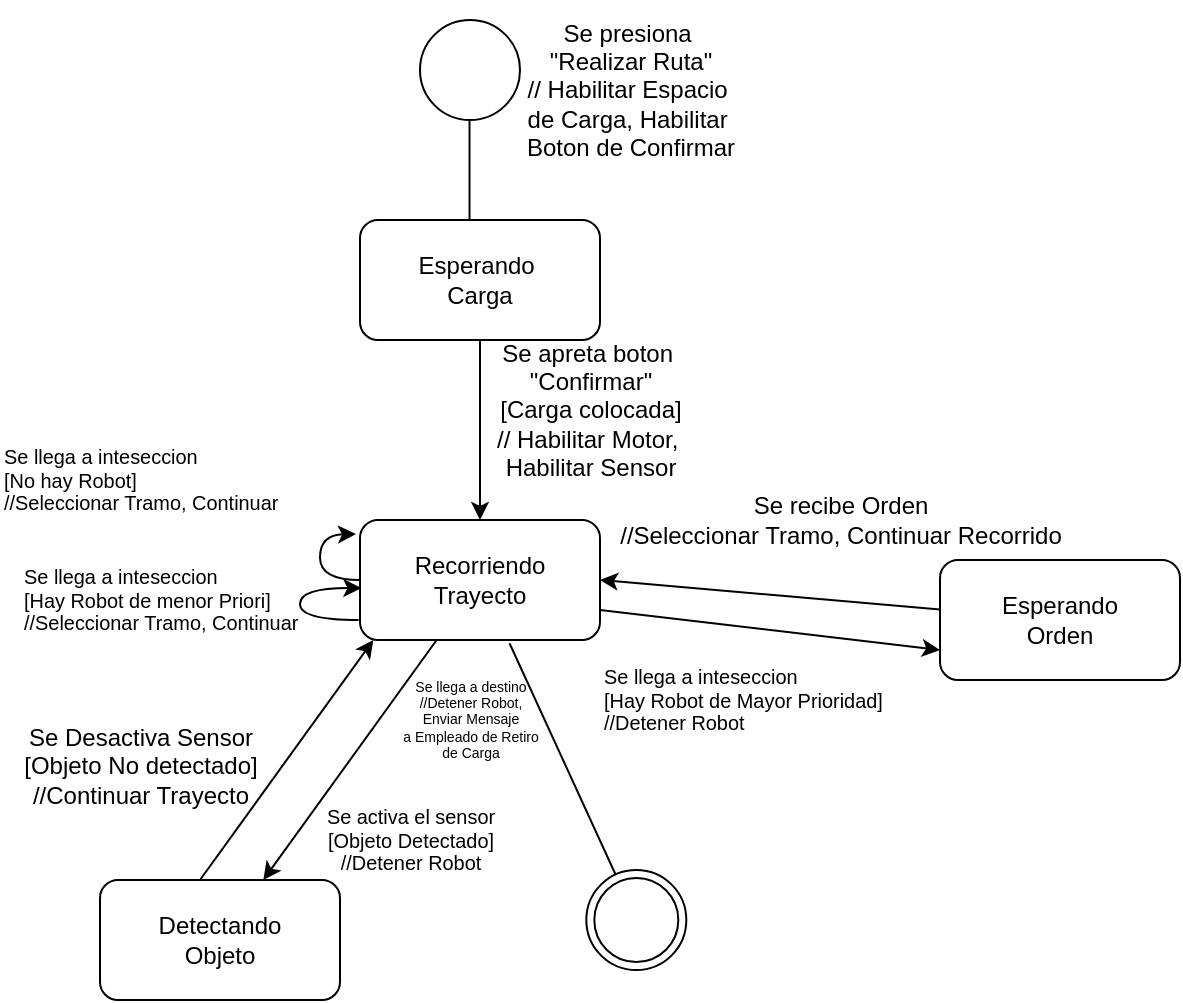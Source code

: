<mxfile version="24.7.17">
  <diagram name="Página-1" id="v9eyK5K0ine9Uah6KLdY">
    <mxGraphModel dx="880" dy="532" grid="1" gridSize="10" guides="1" tooltips="1" connect="1" arrows="1" fold="1" page="1" pageScale="1" pageWidth="827" pageHeight="1169" math="0" shadow="0">
      <root>
        <mxCell id="0" />
        <mxCell id="1" parent="0" />
        <mxCell id="m3NEK78cNjrLtAHkQ2Yu-1" value="" style="ellipse;whiteSpace=wrap;html=1;aspect=fixed;" vertex="1" parent="1">
          <mxGeometry x="280" y="20" width="50" height="50" as="geometry" />
        </mxCell>
        <mxCell id="m3NEK78cNjrLtAHkQ2Yu-2" value="" style="endArrow=none;html=1;rounded=0;" edge="1" parent="1">
          <mxGeometry width="50" height="50" relative="1" as="geometry">
            <mxPoint x="304.76" y="120" as="sourcePoint" />
            <mxPoint x="304.76" y="70" as="targetPoint" />
          </mxGeometry>
        </mxCell>
        <mxCell id="m3NEK78cNjrLtAHkQ2Yu-3" value="Se presiona&amp;nbsp;&lt;div&gt;&quot;Realizar Ruta&quot;&lt;/div&gt;&lt;div&gt;// Habilitar Espacio&amp;nbsp;&lt;/div&gt;&lt;div&gt;de Carga, Habilitar&amp;nbsp;&lt;/div&gt;&lt;div&gt;Boton de Confirmar&lt;/div&gt;" style="text;html=1;align=center;verticalAlign=middle;resizable=0;points=[];autosize=1;strokeColor=none;fillColor=none;" vertex="1" parent="1">
          <mxGeometry x="320" y="10" width="130" height="90" as="geometry" />
        </mxCell>
        <mxCell id="m3NEK78cNjrLtAHkQ2Yu-8" value="" style="edgeStyle=orthogonalEdgeStyle;rounded=0;orthogonalLoop=1;jettySize=auto;html=1;" edge="1" parent="1" source="m3NEK78cNjrLtAHkQ2Yu-4" target="m3NEK78cNjrLtAHkQ2Yu-5">
          <mxGeometry relative="1" as="geometry" />
        </mxCell>
        <mxCell id="m3NEK78cNjrLtAHkQ2Yu-4" value="Esperando&amp;nbsp;&lt;div&gt;Carga&lt;/div&gt;" style="rounded=1;whiteSpace=wrap;html=1;" vertex="1" parent="1">
          <mxGeometry x="250" y="120" width="120" height="60" as="geometry" />
        </mxCell>
        <mxCell id="m3NEK78cNjrLtAHkQ2Yu-17" value="" style="rounded=0;orthogonalLoop=1;jettySize=auto;html=1;entryX=0;entryY=0.75;entryDx=0;entryDy=0;exitX=1;exitY=0.75;exitDx=0;exitDy=0;" edge="1" parent="1" source="m3NEK78cNjrLtAHkQ2Yu-5" target="m3NEK78cNjrLtAHkQ2Yu-11">
          <mxGeometry relative="1" as="geometry">
            <mxPoint x="330" y="330" as="sourcePoint" />
            <mxPoint x="330" y="410" as="targetPoint" />
          </mxGeometry>
        </mxCell>
        <mxCell id="m3NEK78cNjrLtAHkQ2Yu-20" style="edgeStyle=orthogonalEdgeStyle;rounded=0;orthogonalLoop=1;jettySize=auto;html=1;curved=1;" edge="1" parent="1" source="m3NEK78cNjrLtAHkQ2Yu-5">
          <mxGeometry relative="1" as="geometry">
            <mxPoint x="248" y="277" as="targetPoint" />
          </mxGeometry>
        </mxCell>
        <mxCell id="m3NEK78cNjrLtAHkQ2Yu-27" style="rounded=0;orthogonalLoop=1;jettySize=auto;html=1;" edge="1" parent="1" source="m3NEK78cNjrLtAHkQ2Yu-5" target="m3NEK78cNjrLtAHkQ2Yu-26">
          <mxGeometry relative="1" as="geometry" />
        </mxCell>
        <mxCell id="m3NEK78cNjrLtAHkQ2Yu-5" value="Recorriendo&lt;div&gt;Trayecto&lt;/div&gt;" style="rounded=1;whiteSpace=wrap;html=1;" vertex="1" parent="1">
          <mxGeometry x="250" y="270" width="120" height="60" as="geometry" />
        </mxCell>
        <mxCell id="m3NEK78cNjrLtAHkQ2Yu-9" value="Se apreta boton&amp;nbsp;&lt;div&gt;&quot;Confirmar&quot;&lt;/div&gt;&lt;div&gt;[Carga colocada]&lt;/div&gt;&lt;div&gt;// Habilitar Motor,&amp;nbsp;&lt;/div&gt;&lt;div&gt;Habilitar Sensor&lt;/div&gt;" style="text;html=1;align=center;verticalAlign=middle;resizable=0;points=[];autosize=1;strokeColor=none;fillColor=none;" vertex="1" parent="1">
          <mxGeometry x="305" y="170" width="120" height="90" as="geometry" />
        </mxCell>
        <mxCell id="m3NEK78cNjrLtAHkQ2Yu-14" style="rounded=0;orthogonalLoop=1;jettySize=auto;html=1;entryX=1;entryY=0.5;entryDx=0;entryDy=0;" edge="1" parent="1" source="m3NEK78cNjrLtAHkQ2Yu-11" target="m3NEK78cNjrLtAHkQ2Yu-5">
          <mxGeometry relative="1" as="geometry">
            <mxPoint x="370" y="455" as="targetPoint" />
          </mxGeometry>
        </mxCell>
        <mxCell id="m3NEK78cNjrLtAHkQ2Yu-11" value="Esperando&lt;div&gt;Orden&lt;/div&gt;" style="rounded=1;whiteSpace=wrap;html=1;" vertex="1" parent="1">
          <mxGeometry x="540" y="290" width="120" height="60" as="geometry" />
        </mxCell>
        <mxCell id="m3NEK78cNjrLtAHkQ2Yu-15" value="Se recibe Orden&lt;div&gt;//Seleccionar Tramo, Continuar Recorrido&lt;/div&gt;" style="text;html=1;align=center;verticalAlign=middle;resizable=0;points=[];autosize=1;strokeColor=none;fillColor=none;" vertex="1" parent="1">
          <mxGeometry x="370" y="250" width="240" height="40" as="geometry" />
        </mxCell>
        <mxCell id="m3NEK78cNjrLtAHkQ2Yu-19" value="&lt;h5&gt;&lt;span style=&quot;font-weight: normal;&quot;&gt;Se llega a inteseccion&lt;br&gt;[Hay Robot de Mayor Prioridad]&lt;br&gt;//Detener Robot&lt;/span&gt;&lt;/h5&gt;" style="text;html=1;align=left;verticalAlign=middle;resizable=0;points=[];autosize=1;strokeColor=none;fillColor=none;" vertex="1" parent="1">
          <mxGeometry x="370" y="320" width="160" height="80" as="geometry" />
        </mxCell>
        <mxCell id="m3NEK78cNjrLtAHkQ2Yu-21" value="&lt;h5&gt;&lt;span style=&quot;font-weight: normal;&quot;&gt;Se llega a inteseccion&lt;br&gt;[No hay Robot]&lt;br&gt;//Seleccionar Tramo, Continuar&lt;/span&gt;&lt;/h5&gt;" style="text;html=1;align=left;verticalAlign=middle;resizable=0;points=[];autosize=1;strokeColor=none;fillColor=none;" vertex="1" parent="1">
          <mxGeometry x="70" y="210" width="160" height="80" as="geometry" />
        </mxCell>
        <mxCell id="m3NEK78cNjrLtAHkQ2Yu-23" style="edgeStyle=orthogonalEdgeStyle;rounded=0;orthogonalLoop=1;jettySize=auto;html=1;curved=1;exitX=-0.006;exitY=0.85;exitDx=0;exitDy=0;exitPerimeter=0;entryX=0.006;entryY=0.576;entryDx=0;entryDy=0;entryPerimeter=0;" edge="1" parent="1" target="m3NEK78cNjrLtAHkQ2Yu-5">
          <mxGeometry relative="1" as="geometry">
            <mxPoint x="250" y="309.02" as="targetPoint" />
            <mxPoint x="249.28" y="320" as="sourcePoint" />
            <Array as="points">
              <mxPoint x="220" y="320" />
              <mxPoint x="220" y="304" />
              <mxPoint x="251" y="304" />
            </Array>
          </mxGeometry>
        </mxCell>
        <mxCell id="m3NEK78cNjrLtAHkQ2Yu-24" value="&lt;h5&gt;&lt;span style=&quot;font-weight: normal;&quot;&gt;Se llega a inteseccion&lt;br&gt;[Hay Robot de menor Priori]&lt;br&gt;//Seleccionar Tramo, Continuar&lt;/span&gt;&lt;/h5&gt;" style="text;html=1;align=left;verticalAlign=middle;resizable=0;points=[];autosize=1;strokeColor=none;fillColor=none;" vertex="1" parent="1">
          <mxGeometry x="80" y="270" width="160" height="80" as="geometry" />
        </mxCell>
        <mxCell id="m3NEK78cNjrLtAHkQ2Yu-31" style="rounded=0;orthogonalLoop=1;jettySize=auto;html=1;" edge="1" parent="1">
          <mxGeometry relative="1" as="geometry">
            <mxPoint x="169.997" y="450" as="sourcePoint" />
            <mxPoint x="256.663" y="330" as="targetPoint" />
          </mxGeometry>
        </mxCell>
        <mxCell id="m3NEK78cNjrLtAHkQ2Yu-26" value="Detectando&lt;div&gt;Objeto&lt;/div&gt;" style="rounded=1;whiteSpace=wrap;html=1;" vertex="1" parent="1">
          <mxGeometry x="120" y="450" width="120" height="60" as="geometry" />
        </mxCell>
        <mxCell id="m3NEK78cNjrLtAHkQ2Yu-28" value="&lt;h5&gt;&lt;span style=&quot;font-weight: normal;&quot;&gt;Se activa el sensor&lt;br&gt;[Objeto Detectado]&lt;br&gt;//Detener Robot&lt;/span&gt;&lt;/h5&gt;" style="text;html=1;align=center;verticalAlign=middle;resizable=0;points=[];autosize=1;strokeColor=none;fillColor=none;" vertex="1" parent="1">
          <mxGeometry x="220" y="390" width="110" height="80" as="geometry" />
        </mxCell>
        <mxCell id="m3NEK78cNjrLtAHkQ2Yu-32" value="Se Desactiva Sensor&lt;div&gt;[Objeto No detectado]&lt;/div&gt;&lt;div&gt;//Continuar Trayecto&lt;/div&gt;" style="text;html=1;align=center;verticalAlign=middle;resizable=0;points=[];autosize=1;strokeColor=none;fillColor=none;" vertex="1" parent="1">
          <mxGeometry x="70" y="363" width="140" height="60" as="geometry" />
        </mxCell>
        <mxCell id="m3NEK78cNjrLtAHkQ2Yu-33" value="" style="ellipse;shape=doubleEllipse;whiteSpace=wrap;html=1;aspect=fixed;" vertex="1" parent="1">
          <mxGeometry x="363.16" y="445" width="50" height="50" as="geometry" />
        </mxCell>
        <mxCell id="m3NEK78cNjrLtAHkQ2Yu-34" value="" style="endArrow=none;html=1;rounded=0;exitX=0.623;exitY=1.027;exitDx=0;exitDy=0;exitPerimeter=0;" edge="1" parent="1" source="m3NEK78cNjrLtAHkQ2Yu-5" target="m3NEK78cNjrLtAHkQ2Yu-33">
          <mxGeometry width="50" height="50" relative="1" as="geometry">
            <mxPoint x="325.003" y="345" as="sourcePoint" />
            <mxPoint x="388.02" y="495" as="targetPoint" />
          </mxGeometry>
        </mxCell>
        <mxCell id="m3NEK78cNjrLtAHkQ2Yu-35" value="&lt;h5 style=&quot;font-size: 7px;&quot;&gt;&lt;span style=&quot;font-weight: normal;&quot;&gt;Se llega a destino&lt;br&gt;//Detener Robot,&lt;br&gt;Enviar Mensaje&lt;br&gt;a Empleado de Retiro&lt;br&gt;de Carga&lt;/span&gt;&lt;/h5&gt;" style="text;html=1;align=center;verticalAlign=middle;resizable=0;points=[];autosize=1;strokeColor=none;fillColor=none;" vertex="1" parent="1">
          <mxGeometry x="260" y="330" width="90" height="80" as="geometry" />
        </mxCell>
      </root>
    </mxGraphModel>
  </diagram>
</mxfile>

